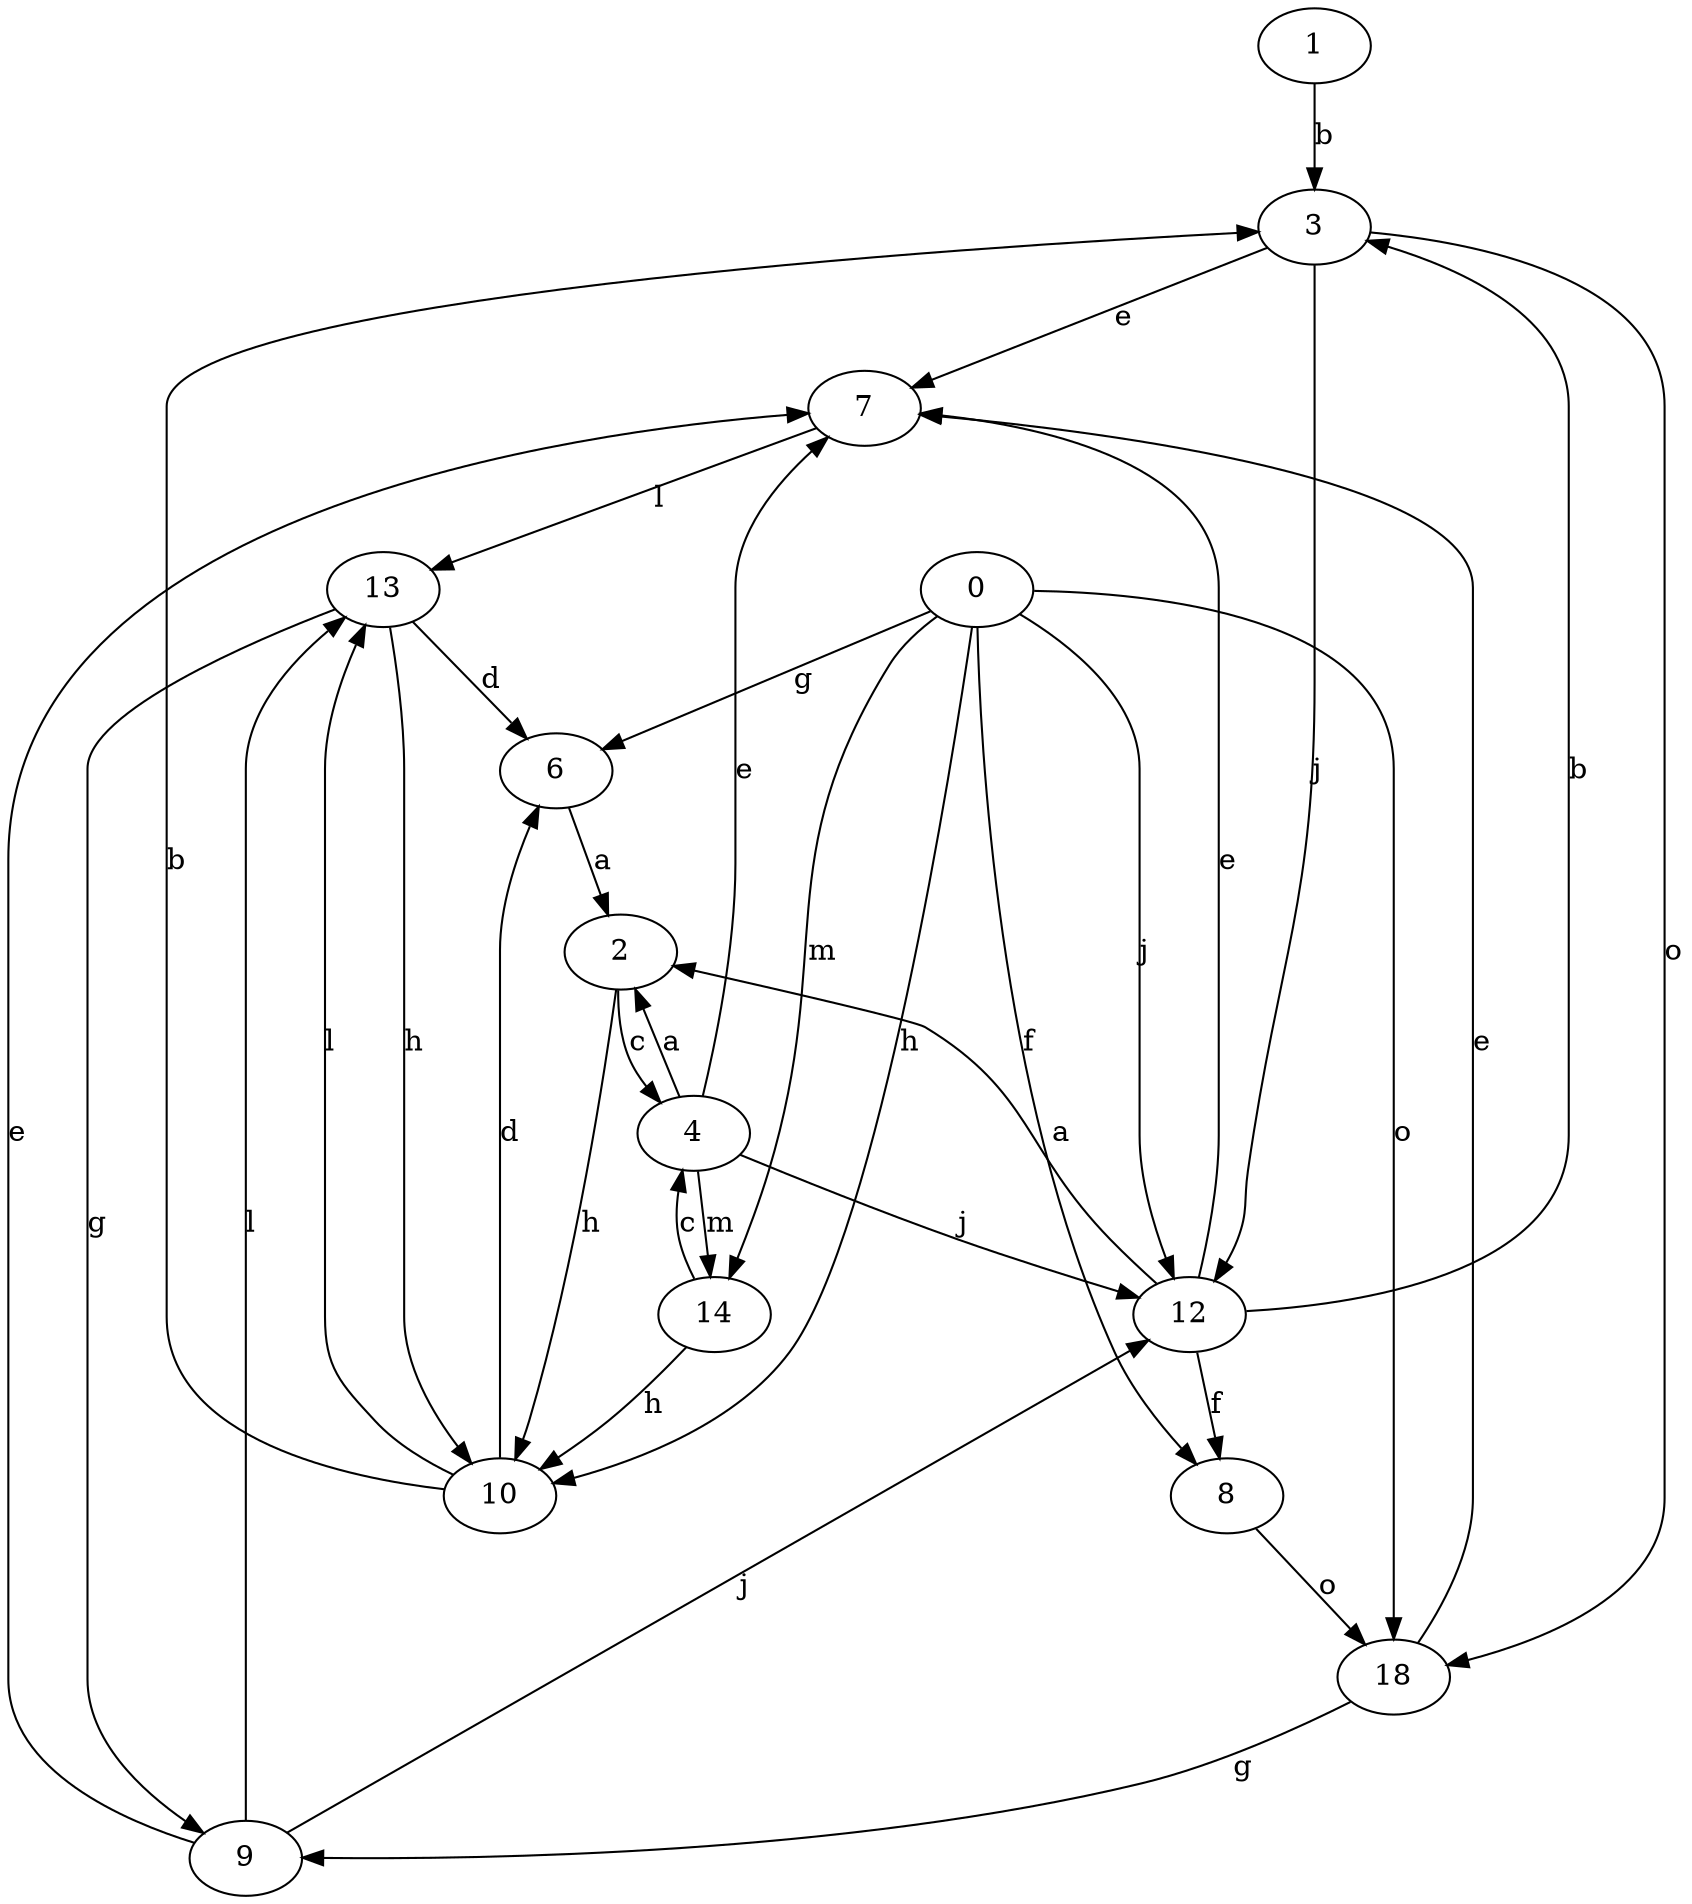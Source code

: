 strict digraph  {
1;
2;
3;
4;
6;
0;
7;
8;
9;
10;
12;
13;
14;
18;
1 -> 3  [label=b];
2 -> 4  [label=c];
2 -> 10  [label=h];
3 -> 7  [label=e];
3 -> 12  [label=j];
3 -> 18  [label=o];
4 -> 2  [label=a];
4 -> 7  [label=e];
4 -> 12  [label=j];
4 -> 14  [label=m];
6 -> 2  [label=a];
0 -> 8  [label=f];
0 -> 10  [label=h];
0 -> 12  [label=j];
0 -> 14  [label=m];
0 -> 18  [label=o];
0 -> 6  [label=g];
7 -> 13  [label=l];
8 -> 18  [label=o];
9 -> 7  [label=e];
9 -> 12  [label=j];
9 -> 13  [label=l];
10 -> 3  [label=b];
10 -> 6  [label=d];
10 -> 13  [label=l];
12 -> 2  [label=a];
12 -> 3  [label=b];
12 -> 7  [label=e];
12 -> 8  [label=f];
13 -> 6  [label=d];
13 -> 10  [label=h];
13 -> 9  [label=g];
14 -> 4  [label=c];
14 -> 10  [label=h];
18 -> 7  [label=e];
18 -> 9  [label=g];
}
